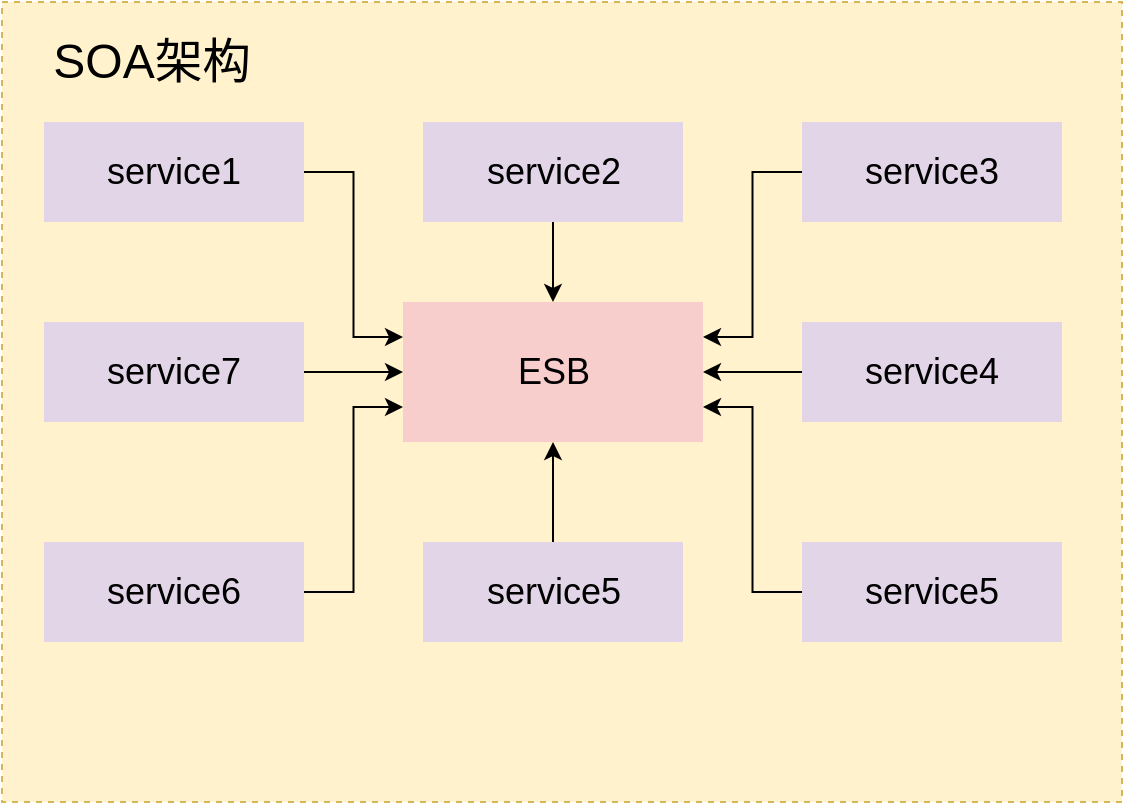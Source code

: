 <mxfile version="12.1.0" type="device" pages="1"><diagram id="Tn24pinrWGSm_NqvVgjY" name="Page-1"><mxGraphModel dx="852" dy="495" grid="1" gridSize="10" guides="1" tooltips="1" connect="1" arrows="1" fold="1" page="1" pageScale="1" pageWidth="827" pageHeight="1169" math="0" shadow="0"><root><mxCell id="0"/><mxCell id="1" parent="0"/><mxCell id="hRX03YFHdnp1ECIBGNtq-1" value="" style="rounded=0;whiteSpace=wrap;html=1;fillColor=#fff2cc;strokeColor=#d6b656;dashed=1;" vertex="1" parent="1"><mxGeometry x="120" y="40" width="560" height="400" as="geometry"/></mxCell><mxCell id="hRX03YFHdnp1ECIBGNtq-2" value="&lt;font style=&quot;font-size: 24px&quot;&gt;SOA架构&lt;/font&gt;" style="text;html=1;strokeColor=none;fillColor=none;align=center;verticalAlign=middle;whiteSpace=wrap;rounded=0;dashed=1;" vertex="1" parent="1"><mxGeometry x="130" y="50" width="130" height="40" as="geometry"/></mxCell><mxCell id="hRX03YFHdnp1ECIBGNtq-3" value="&lt;font style=&quot;font-size: 18px&quot;&gt;ESB&lt;/font&gt;" style="rounded=0;whiteSpace=wrap;html=1;fillColor=#f8cecc;strokeColor=none;" vertex="1" parent="1"><mxGeometry x="320.5" y="190" width="150" height="70" as="geometry"/></mxCell><mxCell id="hRX03YFHdnp1ECIBGNtq-5" style="edgeStyle=orthogonalEdgeStyle;rounded=0;orthogonalLoop=1;jettySize=auto;html=1;" edge="1" parent="1" source="hRX03YFHdnp1ECIBGNtq-4" target="hRX03YFHdnp1ECIBGNtq-3"><mxGeometry relative="1" as="geometry"/></mxCell><mxCell id="hRX03YFHdnp1ECIBGNtq-4" value="&lt;font style=&quot;font-size: 18px&quot;&gt;service2&lt;/font&gt;" style="rounded=0;whiteSpace=wrap;html=1;fillColor=#e1d5e7;strokeColor=none;" vertex="1" parent="1"><mxGeometry x="330.5" y="100" width="130" height="50" as="geometry"/></mxCell><mxCell id="hRX03YFHdnp1ECIBGNtq-7" value="" style="edgeStyle=orthogonalEdgeStyle;rounded=0;orthogonalLoop=1;jettySize=auto;html=1;" edge="1" parent="1" source="hRX03YFHdnp1ECIBGNtq-6" target="hRX03YFHdnp1ECIBGNtq-3"><mxGeometry relative="1" as="geometry"/></mxCell><mxCell id="hRX03YFHdnp1ECIBGNtq-6" value="&lt;font style=&quot;font-size: 18px&quot;&gt;service4&lt;/font&gt;" style="rounded=0;whiteSpace=wrap;html=1;fillColor=#e1d5e7;strokeColor=none;" vertex="1" parent="1"><mxGeometry x="520" y="200" width="130" height="50" as="geometry"/></mxCell><mxCell id="hRX03YFHdnp1ECIBGNtq-9" value="" style="edgeStyle=orthogonalEdgeStyle;rounded=0;orthogonalLoop=1;jettySize=auto;html=1;" edge="1" parent="1" source="hRX03YFHdnp1ECIBGNtq-8" target="hRX03YFHdnp1ECIBGNtq-3"><mxGeometry relative="1" as="geometry"/></mxCell><mxCell id="hRX03YFHdnp1ECIBGNtq-8" value="&lt;font style=&quot;font-size: 18px&quot;&gt;service5&lt;/font&gt;" style="rounded=0;whiteSpace=wrap;html=1;fillColor=#e1d5e7;strokeColor=none;" vertex="1" parent="1"><mxGeometry x="330.5" y="310" width="130" height="50" as="geometry"/></mxCell><mxCell id="hRX03YFHdnp1ECIBGNtq-11" value="" style="edgeStyle=orthogonalEdgeStyle;rounded=0;orthogonalLoop=1;jettySize=auto;html=1;" edge="1" parent="1" source="hRX03YFHdnp1ECIBGNtq-10" target="hRX03YFHdnp1ECIBGNtq-3"><mxGeometry relative="1" as="geometry"/></mxCell><mxCell id="hRX03YFHdnp1ECIBGNtq-10" value="&lt;font style=&quot;font-size: 18px&quot;&gt;service7&lt;/font&gt;" style="rounded=0;whiteSpace=wrap;html=1;fillColor=#e1d5e7;strokeColor=none;" vertex="1" parent="1"><mxGeometry x="141" y="200" width="130" height="50" as="geometry"/></mxCell><mxCell id="hRX03YFHdnp1ECIBGNtq-13" style="edgeStyle=orthogonalEdgeStyle;rounded=0;orthogonalLoop=1;jettySize=auto;html=1;entryX=0;entryY=0.25;entryDx=0;entryDy=0;" edge="1" parent="1" source="hRX03YFHdnp1ECIBGNtq-12" target="hRX03YFHdnp1ECIBGNtq-3"><mxGeometry relative="1" as="geometry"/></mxCell><mxCell id="hRX03YFHdnp1ECIBGNtq-12" value="&lt;font style=&quot;font-size: 18px&quot;&gt;service1&lt;/font&gt;" style="rounded=0;whiteSpace=wrap;html=1;fillColor=#e1d5e7;strokeColor=none;" vertex="1" parent="1"><mxGeometry x="141" y="100" width="130" height="50" as="geometry"/></mxCell><mxCell id="hRX03YFHdnp1ECIBGNtq-15" value="" style="edgeStyle=orthogonalEdgeStyle;rounded=0;orthogonalLoop=1;jettySize=auto;html=1;entryX=0;entryY=0.75;entryDx=0;entryDy=0;" edge="1" parent="1" source="hRX03YFHdnp1ECIBGNtq-14" target="hRX03YFHdnp1ECIBGNtq-3"><mxGeometry relative="1" as="geometry"/></mxCell><mxCell id="hRX03YFHdnp1ECIBGNtq-14" value="&lt;font style=&quot;font-size: 18px&quot;&gt;service6&lt;/font&gt;" style="rounded=0;whiteSpace=wrap;html=1;fillColor=#e1d5e7;strokeColor=none;" vertex="1" parent="1"><mxGeometry x="141" y="310" width="130" height="50" as="geometry"/></mxCell><mxCell id="hRX03YFHdnp1ECIBGNtq-17" value="" style="edgeStyle=orthogonalEdgeStyle;rounded=0;orthogonalLoop=1;jettySize=auto;html=1;entryX=1;entryY=0.75;entryDx=0;entryDy=0;" edge="1" parent="1" source="hRX03YFHdnp1ECIBGNtq-16" target="hRX03YFHdnp1ECIBGNtq-3"><mxGeometry relative="1" as="geometry"/></mxCell><mxCell id="hRX03YFHdnp1ECIBGNtq-16" value="&lt;font style=&quot;font-size: 18px&quot;&gt;service5&lt;/font&gt;" style="rounded=0;whiteSpace=wrap;html=1;fillColor=#e1d5e7;strokeColor=none;" vertex="1" parent="1"><mxGeometry x="520" y="310" width="130" height="50" as="geometry"/></mxCell><mxCell id="hRX03YFHdnp1ECIBGNtq-19" style="edgeStyle=orthogonalEdgeStyle;rounded=0;orthogonalLoop=1;jettySize=auto;html=1;entryX=1;entryY=0.25;entryDx=0;entryDy=0;" edge="1" parent="1" source="hRX03YFHdnp1ECIBGNtq-18" target="hRX03YFHdnp1ECIBGNtq-3"><mxGeometry relative="1" as="geometry"/></mxCell><mxCell id="hRX03YFHdnp1ECIBGNtq-18" value="&lt;font style=&quot;font-size: 18px&quot;&gt;service3&lt;/font&gt;" style="rounded=0;whiteSpace=wrap;html=1;fillColor=#e1d5e7;strokeColor=none;" vertex="1" parent="1"><mxGeometry x="520" y="100" width="130" height="50" as="geometry"/></mxCell></root></mxGraphModel></diagram></mxfile>